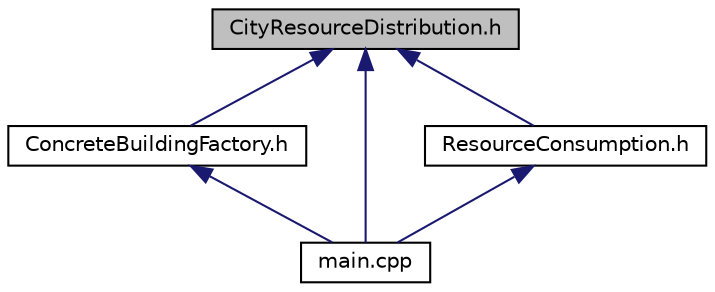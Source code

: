 digraph "CityResourceDistribution.h"
{
 // LATEX_PDF_SIZE
  edge [fontname="Helvetica",fontsize="10",labelfontname="Helvetica",labelfontsize="10"];
  node [fontname="Helvetica",fontsize="10",shape=record];
  Node1 [label="CityResourceDistribution.h",height=0.2,width=0.4,color="black", fillcolor="grey75", style="filled", fontcolor="black",tooltip="Resource distribution management system."];
  Node1 -> Node2 [dir="back",color="midnightblue",fontsize="10",style="solid",fontname="Helvetica"];
  Node2 [label="ConcreteBuildingFactory.h",height=0.2,width=0.4,color="black", fillcolor="white", style="filled",URL="$ConcreteBuildingFactory_8h.html",tooltip=" "];
  Node2 -> Node3 [dir="back",color="midnightblue",fontsize="10",style="solid",fontname="Helvetica"];
  Node3 [label="main.cpp",height=0.2,width=0.4,color="black", fillcolor="white", style="filled",URL="$main_8cpp.html",tooltip="Main entry point for the City Simulation system."];
  Node1 -> Node3 [dir="back",color="midnightblue",fontsize="10",style="solid",fontname="Helvetica"];
  Node1 -> Node4 [dir="back",color="midnightblue",fontsize="10",style="solid",fontname="Helvetica"];
  Node4 [label="ResourceConsumption.h",height=0.2,width=0.4,color="black", fillcolor="white", style="filled",URL="$ResourceConsumption_8h.html",tooltip=" "];
  Node4 -> Node3 [dir="back",color="midnightblue",fontsize="10",style="solid",fontname="Helvetica"];
}
